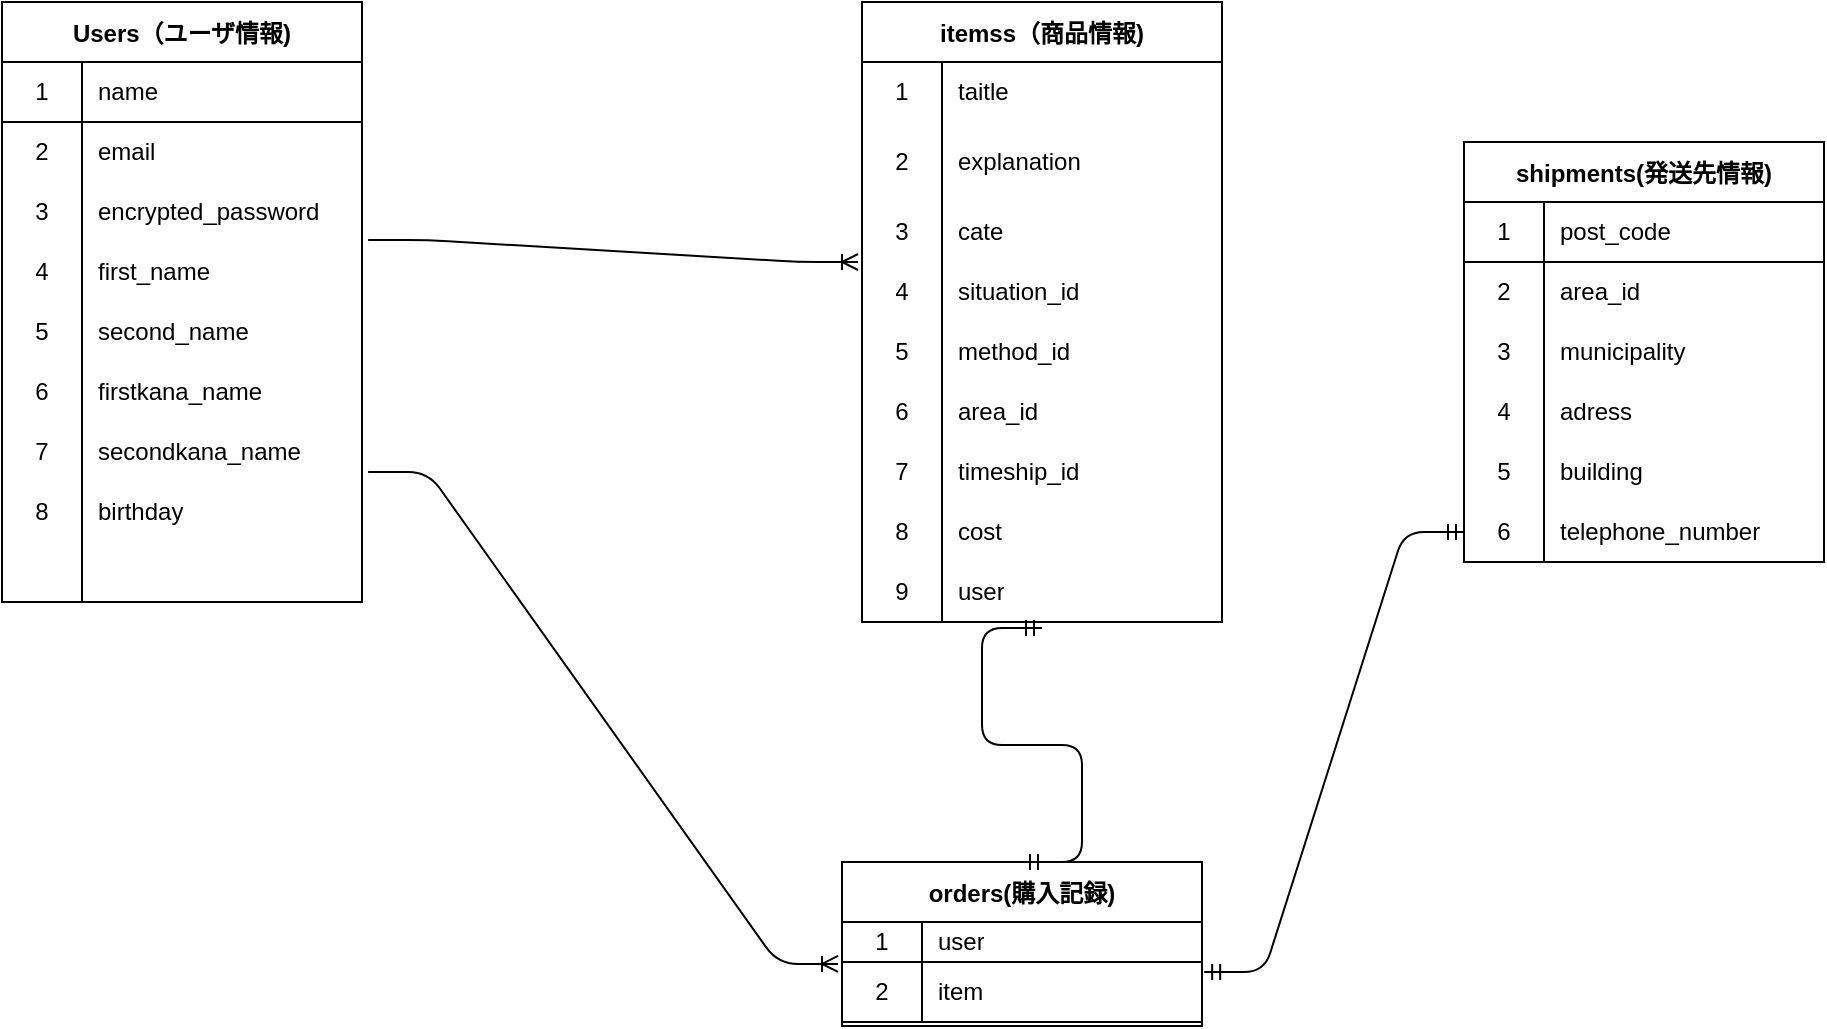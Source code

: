 <mxfile>
    <diagram id="HAmQC8g6SV_Kyie20dx6" name="ページ2">
        <mxGraphModel dx="1123" dy="850" grid="1" gridSize="10" guides="1" tooltips="1" connect="1" arrows="1" fold="1" page="1" pageScale="1" pageWidth="3300" pageHeight="4681" math="0" shadow="0">
            <root>
                <mxCell id="KKR07gXqx2WLQy3OA1vE-0"/>
                <mxCell id="KKR07gXqx2WLQy3OA1vE-1" parent="KKR07gXqx2WLQy3OA1vE-0"/>
                <mxCell id="KKR07gXqx2WLQy3OA1vE-3" value="Users（ユーザ情報)" style="shape=table;startSize=30;container=1;collapsible=0;childLayout=tableLayout;fixedRows=1;rowLines=0;fontStyle=1;align=center;pointerEvents=1;" parent="KKR07gXqx2WLQy3OA1vE-1" vertex="1">
                    <mxGeometry x="50" y="40" width="180" height="300" as="geometry"/>
                </mxCell>
                <mxCell id="KKR07gXqx2WLQy3OA1vE-4" value="" style="shape=partialRectangle;html=1;whiteSpace=wrap;collapsible=0;dropTarget=0;pointerEvents=1;fillColor=none;top=0;left=0;bottom=1;right=0;points=[[0,0.5],[1,0.5]];portConstraint=eastwest;" parent="KKR07gXqx2WLQy3OA1vE-3" vertex="1">
                    <mxGeometry y="30" width="180" height="30" as="geometry"/>
                </mxCell>
                <mxCell id="KKR07gXqx2WLQy3OA1vE-5" value="1" style="shape=partialRectangle;html=1;whiteSpace=wrap;connectable=0;fillColor=none;top=0;left=0;bottom=0;right=0;overflow=hidden;pointerEvents=1;" parent="KKR07gXqx2WLQy3OA1vE-4" vertex="1">
                    <mxGeometry width="40" height="30" as="geometry">
                        <mxRectangle width="40" height="30" as="alternateBounds"/>
                    </mxGeometry>
                </mxCell>
                <mxCell id="KKR07gXqx2WLQy3OA1vE-6" value="name" style="shape=partialRectangle;html=1;whiteSpace=wrap;connectable=0;fillColor=none;top=0;left=0;bottom=0;right=0;align=left;spacingLeft=6;overflow=hidden;pointerEvents=1;" parent="KKR07gXqx2WLQy3OA1vE-4" vertex="1">
                    <mxGeometry x="40" width="140" height="30" as="geometry">
                        <mxRectangle width="140" height="30" as="alternateBounds"/>
                    </mxGeometry>
                </mxCell>
                <mxCell id="KKR07gXqx2WLQy3OA1vE-7" value="" style="shape=partialRectangle;html=1;whiteSpace=wrap;collapsible=0;dropTarget=0;pointerEvents=1;fillColor=none;top=0;left=0;bottom=0;right=0;points=[[0,0.5],[1,0.5]];portConstraint=eastwest;" parent="KKR07gXqx2WLQy3OA1vE-3" vertex="1">
                    <mxGeometry y="60" width="180" height="30" as="geometry"/>
                </mxCell>
                <mxCell id="KKR07gXqx2WLQy3OA1vE-8" value="2" style="shape=partialRectangle;html=1;whiteSpace=wrap;connectable=0;fillColor=none;top=0;left=0;bottom=0;right=0;overflow=hidden;pointerEvents=1;" parent="KKR07gXqx2WLQy3OA1vE-7" vertex="1">
                    <mxGeometry width="40" height="30" as="geometry">
                        <mxRectangle width="40" height="30" as="alternateBounds"/>
                    </mxGeometry>
                </mxCell>
                <mxCell id="KKR07gXqx2WLQy3OA1vE-9" value="email" style="shape=partialRectangle;html=1;whiteSpace=wrap;connectable=0;fillColor=none;top=0;left=0;bottom=0;right=0;align=left;spacingLeft=6;overflow=hidden;pointerEvents=1;" parent="KKR07gXqx2WLQy3OA1vE-7" vertex="1">
                    <mxGeometry x="40" width="140" height="30" as="geometry">
                        <mxRectangle width="140" height="30" as="alternateBounds"/>
                    </mxGeometry>
                </mxCell>
                <mxCell id="KKR07gXqx2WLQy3OA1vE-10" value="" style="shape=partialRectangle;html=1;whiteSpace=wrap;collapsible=0;dropTarget=0;pointerEvents=1;fillColor=none;top=0;left=0;bottom=0;right=0;points=[[0,0.5],[1,0.5]];portConstraint=eastwest;" parent="KKR07gXqx2WLQy3OA1vE-3" vertex="1">
                    <mxGeometry y="90" width="180" height="30" as="geometry"/>
                </mxCell>
                <mxCell id="KKR07gXqx2WLQy3OA1vE-11" value="3" style="shape=partialRectangle;html=1;whiteSpace=wrap;connectable=0;fillColor=none;top=0;left=0;bottom=0;right=0;overflow=hidden;pointerEvents=1;" parent="KKR07gXqx2WLQy3OA1vE-10" vertex="1">
                    <mxGeometry width="40" height="30" as="geometry">
                        <mxRectangle width="40" height="30" as="alternateBounds"/>
                    </mxGeometry>
                </mxCell>
                <mxCell id="KKR07gXqx2WLQy3OA1vE-12" value="&lt;span style=&quot;text-align: center&quot;&gt;encrypted_password&lt;/span&gt;" style="shape=partialRectangle;html=1;whiteSpace=wrap;connectable=0;fillColor=none;top=0;left=0;bottom=0;right=0;align=left;spacingLeft=6;overflow=hidden;pointerEvents=1;" parent="KKR07gXqx2WLQy3OA1vE-10" vertex="1">
                    <mxGeometry x="40" width="140" height="30" as="geometry">
                        <mxRectangle width="140" height="30" as="alternateBounds"/>
                    </mxGeometry>
                </mxCell>
                <mxCell id="rkaXgrc3tBhw8hOlT6_f-6" style="shape=partialRectangle;html=1;whiteSpace=wrap;collapsible=0;dropTarget=0;pointerEvents=1;fillColor=none;top=0;left=0;bottom=0;right=0;points=[[0,0.5],[1,0.5]];portConstraint=eastwest;" parent="KKR07gXqx2WLQy3OA1vE-3" vertex="1">
                    <mxGeometry y="120" width="180" height="30" as="geometry"/>
                </mxCell>
                <mxCell id="rkaXgrc3tBhw8hOlT6_f-7" value="4" style="shape=partialRectangle;html=1;whiteSpace=wrap;connectable=0;fillColor=none;top=0;left=0;bottom=0;right=0;overflow=hidden;pointerEvents=1;" parent="rkaXgrc3tBhw8hOlT6_f-6" vertex="1">
                    <mxGeometry width="40" height="30" as="geometry">
                        <mxRectangle width="40" height="30" as="alternateBounds"/>
                    </mxGeometry>
                </mxCell>
                <mxCell id="rkaXgrc3tBhw8hOlT6_f-8" value="first_name" style="shape=partialRectangle;html=1;whiteSpace=wrap;connectable=0;fillColor=none;top=0;left=0;bottom=0;right=0;align=left;spacingLeft=6;overflow=hidden;pointerEvents=1;" parent="rkaXgrc3tBhw8hOlT6_f-6" vertex="1">
                    <mxGeometry x="40" width="140" height="30" as="geometry">
                        <mxRectangle width="140" height="30" as="alternateBounds"/>
                    </mxGeometry>
                </mxCell>
                <mxCell id="54lVwlNkaG2s1yDhJboX-9" style="shape=partialRectangle;html=1;whiteSpace=wrap;collapsible=0;dropTarget=0;pointerEvents=1;fillColor=none;top=0;left=0;bottom=0;right=0;points=[[0,0.5],[1,0.5]];portConstraint=eastwest;" vertex="1" parent="KKR07gXqx2WLQy3OA1vE-3">
                    <mxGeometry y="150" width="180" height="30" as="geometry"/>
                </mxCell>
                <mxCell id="54lVwlNkaG2s1yDhJboX-10" value="5" style="shape=partialRectangle;html=1;whiteSpace=wrap;connectable=0;fillColor=none;top=0;left=0;bottom=0;right=0;overflow=hidden;pointerEvents=1;" vertex="1" parent="54lVwlNkaG2s1yDhJboX-9">
                    <mxGeometry width="40" height="30" as="geometry">
                        <mxRectangle width="40" height="30" as="alternateBounds"/>
                    </mxGeometry>
                </mxCell>
                <mxCell id="54lVwlNkaG2s1yDhJboX-11" value="second_name" style="shape=partialRectangle;html=1;whiteSpace=wrap;connectable=0;fillColor=none;top=0;left=0;bottom=0;right=0;align=left;spacingLeft=6;overflow=hidden;pointerEvents=1;" vertex="1" parent="54lVwlNkaG2s1yDhJboX-9">
                    <mxGeometry x="40" width="140" height="30" as="geometry">
                        <mxRectangle width="140" height="30" as="alternateBounds"/>
                    </mxGeometry>
                </mxCell>
                <mxCell id="-XnPijY7dvxs_Y76leoy-0" style="shape=partialRectangle;html=1;whiteSpace=wrap;collapsible=0;dropTarget=0;pointerEvents=1;fillColor=none;top=0;left=0;bottom=0;right=0;points=[[0,0.5],[1,0.5]];portConstraint=eastwest;" parent="KKR07gXqx2WLQy3OA1vE-3" vertex="1">
                    <mxGeometry y="180" width="180" height="30" as="geometry"/>
                </mxCell>
                <mxCell id="-XnPijY7dvxs_Y76leoy-1" value="6" style="shape=partialRectangle;html=1;whiteSpace=wrap;connectable=0;fillColor=none;top=0;left=0;bottom=0;right=0;overflow=hidden;pointerEvents=1;" parent="-XnPijY7dvxs_Y76leoy-0" vertex="1">
                    <mxGeometry width="40" height="30" as="geometry">
                        <mxRectangle width="40" height="30" as="alternateBounds"/>
                    </mxGeometry>
                </mxCell>
                <mxCell id="-XnPijY7dvxs_Y76leoy-2" value="firstkana_name" style="shape=partialRectangle;html=1;whiteSpace=wrap;connectable=0;fillColor=none;top=0;left=0;bottom=0;right=0;align=left;spacingLeft=6;overflow=hidden;pointerEvents=1;" parent="-XnPijY7dvxs_Y76leoy-0" vertex="1">
                    <mxGeometry x="40" width="140" height="30" as="geometry">
                        <mxRectangle width="140" height="30" as="alternateBounds"/>
                    </mxGeometry>
                </mxCell>
                <mxCell id="DHd6Ukvaedl3kXXWqimH-1" style="shape=partialRectangle;html=1;whiteSpace=wrap;collapsible=0;dropTarget=0;pointerEvents=1;fillColor=none;top=0;left=0;bottom=0;right=0;points=[[0,0.5],[1,0.5]];portConstraint=eastwest;" vertex="1" parent="KKR07gXqx2WLQy3OA1vE-3">
                    <mxGeometry y="210" width="180" height="30" as="geometry"/>
                </mxCell>
                <mxCell id="DHd6Ukvaedl3kXXWqimH-2" value="7" style="shape=partialRectangle;html=1;whiteSpace=wrap;connectable=0;fillColor=none;top=0;left=0;bottom=0;right=0;overflow=hidden;pointerEvents=1;" vertex="1" parent="DHd6Ukvaedl3kXXWqimH-1">
                    <mxGeometry width="40" height="30" as="geometry">
                        <mxRectangle width="40" height="30" as="alternateBounds"/>
                    </mxGeometry>
                </mxCell>
                <mxCell id="DHd6Ukvaedl3kXXWqimH-3" value="secondkana_name" style="shape=partialRectangle;html=1;whiteSpace=wrap;connectable=0;fillColor=none;top=0;left=0;bottom=0;right=0;align=left;spacingLeft=6;overflow=hidden;pointerEvents=1;" vertex="1" parent="DHd6Ukvaedl3kXXWqimH-1">
                    <mxGeometry x="40" width="140" height="30" as="geometry">
                        <mxRectangle width="140" height="30" as="alternateBounds"/>
                    </mxGeometry>
                </mxCell>
                <mxCell id="0" style="shape=partialRectangle;html=1;whiteSpace=wrap;collapsible=0;dropTarget=0;pointerEvents=1;fillColor=none;top=0;left=0;bottom=0;right=0;points=[[0,0.5],[1,0.5]];portConstraint=eastwest;" vertex="1" parent="KKR07gXqx2WLQy3OA1vE-3">
                    <mxGeometry y="240" width="180" height="30" as="geometry"/>
                </mxCell>
                <mxCell id="1" value="8" style="shape=partialRectangle;html=1;whiteSpace=wrap;connectable=0;fillColor=none;top=0;left=0;bottom=0;right=0;overflow=hidden;pointerEvents=1;" vertex="1" parent="0">
                    <mxGeometry width="40" height="30" as="geometry">
                        <mxRectangle width="40" height="30" as="alternateBounds"/>
                    </mxGeometry>
                </mxCell>
                <mxCell id="2" value="birthday" style="shape=partialRectangle;html=1;whiteSpace=wrap;connectable=0;fillColor=none;top=0;left=0;bottom=0;right=0;align=left;spacingLeft=6;overflow=hidden;pointerEvents=1;" vertex="1" parent="0">
                    <mxGeometry x="40" width="140" height="30" as="geometry">
                        <mxRectangle width="140" height="30" as="alternateBounds"/>
                    </mxGeometry>
                </mxCell>
                <mxCell id="54lVwlNkaG2s1yDhJboX-15" style="shape=partialRectangle;html=1;whiteSpace=wrap;collapsible=0;dropTarget=0;pointerEvents=1;fillColor=none;top=0;left=0;bottom=0;right=0;points=[[0,0.5],[1,0.5]];portConstraint=eastwest;" vertex="1" parent="KKR07gXqx2WLQy3OA1vE-3">
                    <mxGeometry y="270" width="180" height="30" as="geometry"/>
                </mxCell>
                <mxCell id="54lVwlNkaG2s1yDhJboX-16" style="shape=partialRectangle;html=1;whiteSpace=wrap;connectable=0;fillColor=none;top=0;left=0;bottom=0;right=0;overflow=hidden;pointerEvents=1;" vertex="1" parent="54lVwlNkaG2s1yDhJboX-15">
                    <mxGeometry width="40" height="30" as="geometry">
                        <mxRectangle width="40" height="30" as="alternateBounds"/>
                    </mxGeometry>
                </mxCell>
                <mxCell id="54lVwlNkaG2s1yDhJboX-17" style="shape=partialRectangle;html=1;whiteSpace=wrap;connectable=0;fillColor=none;top=0;left=0;bottom=0;right=0;align=left;spacingLeft=6;overflow=hidden;pointerEvents=1;" vertex="1" parent="54lVwlNkaG2s1yDhJboX-15">
                    <mxGeometry x="40" width="140" height="30" as="geometry">
                        <mxRectangle width="140" height="30" as="alternateBounds"/>
                    </mxGeometry>
                </mxCell>
                <mxCell id="NGka-ZyRMHWDOBhIJmGR-0" value="orders(購入記録)" style="shape=table;startSize=30;container=1;collapsible=0;childLayout=tableLayout;fixedRows=1;rowLines=0;fontStyle=1;align=center;pointerEvents=1;" parent="KKR07gXqx2WLQy3OA1vE-1" vertex="1">
                    <mxGeometry x="470" y="470" width="180" height="82" as="geometry"/>
                </mxCell>
                <mxCell id="NGka-ZyRMHWDOBhIJmGR-1" value="" style="shape=partialRectangle;html=1;whiteSpace=wrap;collapsible=0;dropTarget=0;pointerEvents=1;fillColor=none;top=0;left=0;bottom=1;right=0;points=[[0,0.5],[1,0.5]];portConstraint=eastwest;" parent="NGka-ZyRMHWDOBhIJmGR-0" vertex="1">
                    <mxGeometry y="30" width="180" height="20" as="geometry"/>
                </mxCell>
                <mxCell id="NGka-ZyRMHWDOBhIJmGR-2" value="1" style="shape=partialRectangle;html=1;whiteSpace=wrap;connectable=0;fillColor=none;top=0;left=0;bottom=0;right=0;overflow=hidden;pointerEvents=1;" parent="NGka-ZyRMHWDOBhIJmGR-1" vertex="1">
                    <mxGeometry width="40" height="20" as="geometry">
                        <mxRectangle width="40" height="20" as="alternateBounds"/>
                    </mxGeometry>
                </mxCell>
                <mxCell id="NGka-ZyRMHWDOBhIJmGR-3" value="user" style="shape=partialRectangle;html=1;whiteSpace=wrap;connectable=0;fillColor=none;top=0;left=0;bottom=0;right=0;align=left;spacingLeft=6;overflow=hidden;pointerEvents=1;" parent="NGka-ZyRMHWDOBhIJmGR-1" vertex="1">
                    <mxGeometry x="40" width="140" height="20" as="geometry">
                        <mxRectangle width="140" height="20" as="alternateBounds"/>
                    </mxGeometry>
                </mxCell>
                <mxCell id="5fztz6mS7vI0I6KmodgP-0" style="shape=partialRectangle;html=1;whiteSpace=wrap;collapsible=0;dropTarget=0;pointerEvents=1;fillColor=none;top=0;left=0;bottom=1;right=0;points=[[0,0.5],[1,0.5]];portConstraint=eastwest;" vertex="1" parent="NGka-ZyRMHWDOBhIJmGR-0">
                    <mxGeometry y="50" width="180" height="30" as="geometry"/>
                </mxCell>
                <mxCell id="5fztz6mS7vI0I6KmodgP-1" value="2" style="shape=partialRectangle;html=1;whiteSpace=wrap;connectable=0;fillColor=none;top=0;left=0;bottom=0;right=0;overflow=hidden;pointerEvents=1;" vertex="1" parent="5fztz6mS7vI0I6KmodgP-0">
                    <mxGeometry width="40" height="30" as="geometry">
                        <mxRectangle width="40" height="30" as="alternateBounds"/>
                    </mxGeometry>
                </mxCell>
                <mxCell id="5fztz6mS7vI0I6KmodgP-2" value="item" style="shape=partialRectangle;html=1;whiteSpace=wrap;connectable=0;fillColor=none;top=0;left=0;bottom=0;right=0;align=left;spacingLeft=6;overflow=hidden;pointerEvents=1;" vertex="1" parent="5fztz6mS7vI0I6KmodgP-0">
                    <mxGeometry x="40" width="140" height="30" as="geometry">
                        <mxRectangle width="140" height="30" as="alternateBounds"/>
                    </mxGeometry>
                </mxCell>
                <mxCell id="qSwpKZv6dX3v5KMkahOb-0" value="itemss（商品情報)" style="shape=table;startSize=30;container=1;collapsible=0;childLayout=tableLayout;fixedRows=1;rowLines=0;fontStyle=1;align=center;pointerEvents=1;" parent="KKR07gXqx2WLQy3OA1vE-1" vertex="1">
                    <mxGeometry x="480" y="40" width="180" height="310" as="geometry"/>
                </mxCell>
                <mxCell id="qSwpKZv6dX3v5KMkahOb-4" value="" style="shape=partialRectangle;html=1;whiteSpace=wrap;collapsible=0;dropTarget=0;pointerEvents=1;fillColor=none;top=0;left=0;bottom=0;right=0;points=[[0,0.5],[1,0.5]];portConstraint=eastwest;" parent="qSwpKZv6dX3v5KMkahOb-0" vertex="1">
                    <mxGeometry y="30" width="180" height="30" as="geometry"/>
                </mxCell>
                <mxCell id="qSwpKZv6dX3v5KMkahOb-5" value="1" style="shape=partialRectangle;html=1;whiteSpace=wrap;connectable=0;fillColor=none;top=0;left=0;bottom=0;right=0;overflow=hidden;pointerEvents=1;" parent="qSwpKZv6dX3v5KMkahOb-4" vertex="1">
                    <mxGeometry width="40" height="30" as="geometry">
                        <mxRectangle width="40" height="30" as="alternateBounds"/>
                    </mxGeometry>
                </mxCell>
                <mxCell id="qSwpKZv6dX3v5KMkahOb-6" value="taitle" style="shape=partialRectangle;html=1;whiteSpace=wrap;connectable=0;fillColor=none;top=0;left=0;bottom=0;right=0;align=left;spacingLeft=6;overflow=hidden;pointerEvents=1;" parent="qSwpKZv6dX3v5KMkahOb-4" vertex="1">
                    <mxGeometry x="40" width="140" height="30" as="geometry">
                        <mxRectangle width="140" height="30" as="alternateBounds"/>
                    </mxGeometry>
                </mxCell>
                <mxCell id="qSwpKZv6dX3v5KMkahOb-7" value="" style="shape=partialRectangle;html=1;whiteSpace=wrap;collapsible=0;dropTarget=0;pointerEvents=1;fillColor=none;top=0;left=0;bottom=0;right=0;points=[[0,0.5],[1,0.5]];portConstraint=eastwest;" parent="qSwpKZv6dX3v5KMkahOb-0" vertex="1">
                    <mxGeometry y="60" width="180" height="40" as="geometry"/>
                </mxCell>
                <mxCell id="qSwpKZv6dX3v5KMkahOb-8" value="2" style="shape=partialRectangle;html=1;whiteSpace=wrap;connectable=0;fillColor=none;top=0;left=0;bottom=0;right=0;overflow=hidden;pointerEvents=1;" parent="qSwpKZv6dX3v5KMkahOb-7" vertex="1">
                    <mxGeometry width="40" height="40" as="geometry">
                        <mxRectangle width="40" height="40" as="alternateBounds"/>
                    </mxGeometry>
                </mxCell>
                <mxCell id="qSwpKZv6dX3v5KMkahOb-9" value="explanation" style="shape=partialRectangle;html=1;whiteSpace=wrap;connectable=0;fillColor=none;top=0;left=0;bottom=0;right=0;align=left;spacingLeft=6;overflow=hidden;pointerEvents=1;" parent="qSwpKZv6dX3v5KMkahOb-7" vertex="1">
                    <mxGeometry x="40" width="140" height="40" as="geometry">
                        <mxRectangle width="140" height="40" as="alternateBounds"/>
                    </mxGeometry>
                </mxCell>
                <mxCell id="54lVwlNkaG2s1yDhJboX-22" style="shape=partialRectangle;html=1;whiteSpace=wrap;collapsible=0;dropTarget=0;pointerEvents=1;fillColor=none;top=0;left=0;bottom=0;right=0;points=[[0,0.5],[1,0.5]];portConstraint=eastwest;" vertex="1" parent="qSwpKZv6dX3v5KMkahOb-0">
                    <mxGeometry y="100" width="180" height="30" as="geometry"/>
                </mxCell>
                <mxCell id="54lVwlNkaG2s1yDhJboX-23" value="3" style="shape=partialRectangle;html=1;whiteSpace=wrap;connectable=0;fillColor=none;top=0;left=0;bottom=0;right=0;overflow=hidden;pointerEvents=1;" vertex="1" parent="54lVwlNkaG2s1yDhJboX-22">
                    <mxGeometry width="40" height="30" as="geometry">
                        <mxRectangle width="40" height="30" as="alternateBounds"/>
                    </mxGeometry>
                </mxCell>
                <mxCell id="54lVwlNkaG2s1yDhJboX-24" value="cate" style="shape=partialRectangle;html=1;whiteSpace=wrap;connectable=0;fillColor=none;top=0;left=0;bottom=0;right=0;align=left;spacingLeft=6;overflow=hidden;pointerEvents=1;" vertex="1" parent="54lVwlNkaG2s1yDhJboX-22">
                    <mxGeometry x="40" width="140" height="30" as="geometry">
                        <mxRectangle width="140" height="30" as="alternateBounds"/>
                    </mxGeometry>
                </mxCell>
                <mxCell id="DHd6Ukvaedl3kXXWqimH-4" style="shape=partialRectangle;html=1;whiteSpace=wrap;collapsible=0;dropTarget=0;pointerEvents=1;fillColor=none;top=0;left=0;bottom=0;right=0;points=[[0,0.5],[1,0.5]];portConstraint=eastwest;" vertex="1" parent="qSwpKZv6dX3v5KMkahOb-0">
                    <mxGeometry y="130" width="180" height="30" as="geometry"/>
                </mxCell>
                <mxCell id="DHd6Ukvaedl3kXXWqimH-5" value="4" style="shape=partialRectangle;html=1;whiteSpace=wrap;connectable=0;fillColor=none;top=0;left=0;bottom=0;right=0;overflow=hidden;pointerEvents=1;" vertex="1" parent="DHd6Ukvaedl3kXXWqimH-4">
                    <mxGeometry width="40" height="30" as="geometry">
                        <mxRectangle width="40" height="30" as="alternateBounds"/>
                    </mxGeometry>
                </mxCell>
                <mxCell id="DHd6Ukvaedl3kXXWqimH-6" value="situation_id" style="shape=partialRectangle;html=1;whiteSpace=wrap;connectable=0;fillColor=none;top=0;left=0;bottom=0;right=0;align=left;spacingLeft=6;overflow=hidden;pointerEvents=1;" vertex="1" parent="DHd6Ukvaedl3kXXWqimH-4">
                    <mxGeometry x="40" width="140" height="30" as="geometry">
                        <mxRectangle width="140" height="30" as="alternateBounds"/>
                    </mxGeometry>
                </mxCell>
                <mxCell id="qSwpKZv6dX3v5KMkahOb-23" style="shape=partialRectangle;html=1;whiteSpace=wrap;collapsible=0;dropTarget=0;pointerEvents=1;fillColor=none;top=0;left=0;bottom=0;right=0;points=[[0,0.5],[1,0.5]];portConstraint=eastwest;" parent="qSwpKZv6dX3v5KMkahOb-0" vertex="1">
                    <mxGeometry y="160" width="180" height="30" as="geometry"/>
                </mxCell>
                <mxCell id="qSwpKZv6dX3v5KMkahOb-24" value="5" style="shape=partialRectangle;html=1;whiteSpace=wrap;connectable=0;fillColor=none;top=0;left=0;bottom=0;right=0;overflow=hidden;pointerEvents=1;" parent="qSwpKZv6dX3v5KMkahOb-23" vertex="1">
                    <mxGeometry width="40" height="30" as="geometry">
                        <mxRectangle width="40" height="30" as="alternateBounds"/>
                    </mxGeometry>
                </mxCell>
                <mxCell id="qSwpKZv6dX3v5KMkahOb-25" value="method_id" style="shape=partialRectangle;html=1;whiteSpace=wrap;connectable=0;fillColor=none;top=0;left=0;bottom=0;right=0;align=left;spacingLeft=6;overflow=hidden;pointerEvents=1;" parent="qSwpKZv6dX3v5KMkahOb-23" vertex="1">
                    <mxGeometry x="40" width="140" height="30" as="geometry">
                        <mxRectangle width="140" height="30" as="alternateBounds"/>
                    </mxGeometry>
                </mxCell>
                <mxCell id="qSwpKZv6dX3v5KMkahOb-26" style="shape=partialRectangle;html=1;whiteSpace=wrap;collapsible=0;dropTarget=0;pointerEvents=1;fillColor=none;top=0;left=0;bottom=0;right=0;points=[[0,0.5],[1,0.5]];portConstraint=eastwest;" parent="qSwpKZv6dX3v5KMkahOb-0" vertex="1">
                    <mxGeometry y="190" width="180" height="30" as="geometry"/>
                </mxCell>
                <mxCell id="qSwpKZv6dX3v5KMkahOb-27" value="6" style="shape=partialRectangle;html=1;whiteSpace=wrap;connectable=0;fillColor=none;top=0;left=0;bottom=0;right=0;overflow=hidden;pointerEvents=1;" parent="qSwpKZv6dX3v5KMkahOb-26" vertex="1">
                    <mxGeometry width="40" height="30" as="geometry">
                        <mxRectangle width="40" height="30" as="alternateBounds"/>
                    </mxGeometry>
                </mxCell>
                <mxCell id="qSwpKZv6dX3v5KMkahOb-28" value="area_id" style="shape=partialRectangle;html=1;whiteSpace=wrap;connectable=0;fillColor=none;top=0;left=0;bottom=0;right=0;align=left;spacingLeft=6;overflow=hidden;pointerEvents=1;" parent="qSwpKZv6dX3v5KMkahOb-26" vertex="1">
                    <mxGeometry x="40" width="140" height="30" as="geometry">
                        <mxRectangle width="140" height="30" as="alternateBounds"/>
                    </mxGeometry>
                </mxCell>
                <mxCell id="qSwpKZv6dX3v5KMkahOb-29" style="shape=partialRectangle;html=1;whiteSpace=wrap;collapsible=0;dropTarget=0;pointerEvents=1;fillColor=none;top=0;left=0;bottom=0;right=0;points=[[0,0.5],[1,0.5]];portConstraint=eastwest;" parent="qSwpKZv6dX3v5KMkahOb-0" vertex="1">
                    <mxGeometry y="220" width="180" height="30" as="geometry"/>
                </mxCell>
                <mxCell id="qSwpKZv6dX3v5KMkahOb-30" value="7" style="shape=partialRectangle;html=1;whiteSpace=wrap;connectable=0;fillColor=none;top=0;left=0;bottom=0;right=0;overflow=hidden;pointerEvents=1;" parent="qSwpKZv6dX3v5KMkahOb-29" vertex="1">
                    <mxGeometry width="40" height="30" as="geometry">
                        <mxRectangle width="40" height="30" as="alternateBounds"/>
                    </mxGeometry>
                </mxCell>
                <mxCell id="qSwpKZv6dX3v5KMkahOb-31" value="timeship_id" style="shape=partialRectangle;html=1;whiteSpace=wrap;connectable=0;fillColor=none;top=0;left=0;bottom=0;right=0;align=left;spacingLeft=6;overflow=hidden;pointerEvents=1;" parent="qSwpKZv6dX3v5KMkahOb-29" vertex="1">
                    <mxGeometry x="40" width="140" height="30" as="geometry">
                        <mxRectangle width="140" height="30" as="alternateBounds"/>
                    </mxGeometry>
                </mxCell>
                <mxCell id="qSwpKZv6dX3v5KMkahOb-32" style="shape=partialRectangle;html=1;whiteSpace=wrap;collapsible=0;dropTarget=0;pointerEvents=1;fillColor=none;top=0;left=0;bottom=0;right=0;points=[[0,0.5],[1,0.5]];portConstraint=eastwest;" parent="qSwpKZv6dX3v5KMkahOb-0" vertex="1">
                    <mxGeometry y="250" width="180" height="30" as="geometry"/>
                </mxCell>
                <mxCell id="qSwpKZv6dX3v5KMkahOb-33" value="8" style="shape=partialRectangle;html=1;whiteSpace=wrap;connectable=0;fillColor=none;top=0;left=0;bottom=0;right=0;overflow=hidden;pointerEvents=1;" parent="qSwpKZv6dX3v5KMkahOb-32" vertex="1">
                    <mxGeometry width="40" height="30" as="geometry">
                        <mxRectangle width="40" height="30" as="alternateBounds"/>
                    </mxGeometry>
                </mxCell>
                <mxCell id="qSwpKZv6dX3v5KMkahOb-34" value="cost" style="shape=partialRectangle;html=1;whiteSpace=wrap;connectable=0;fillColor=none;top=0;left=0;bottom=0;right=0;align=left;spacingLeft=6;overflow=hidden;pointerEvents=1;" parent="qSwpKZv6dX3v5KMkahOb-32" vertex="1">
                    <mxGeometry x="40" width="140" height="30" as="geometry">
                        <mxRectangle width="140" height="30" as="alternateBounds"/>
                    </mxGeometry>
                </mxCell>
                <mxCell id="5fztz6mS7vI0I6KmodgP-3" style="shape=partialRectangle;html=1;whiteSpace=wrap;collapsible=0;dropTarget=0;pointerEvents=1;fillColor=none;top=0;left=0;bottom=0;right=0;points=[[0,0.5],[1,0.5]];portConstraint=eastwest;" vertex="1" parent="qSwpKZv6dX3v5KMkahOb-0">
                    <mxGeometry y="280" width="180" height="30" as="geometry"/>
                </mxCell>
                <mxCell id="5fztz6mS7vI0I6KmodgP-4" value="9" style="shape=partialRectangle;html=1;whiteSpace=wrap;connectable=0;fillColor=none;top=0;left=0;bottom=0;right=0;overflow=hidden;pointerEvents=1;" vertex="1" parent="5fztz6mS7vI0I6KmodgP-3">
                    <mxGeometry width="40" height="30" as="geometry">
                        <mxRectangle width="40" height="30" as="alternateBounds"/>
                    </mxGeometry>
                </mxCell>
                <mxCell id="5fztz6mS7vI0I6KmodgP-5" value="user" style="shape=partialRectangle;html=1;whiteSpace=wrap;connectable=0;fillColor=none;top=0;left=0;bottom=0;right=0;align=left;spacingLeft=6;overflow=hidden;pointerEvents=1;" vertex="1" parent="5fztz6mS7vI0I6KmodgP-3">
                    <mxGeometry x="40" width="140" height="30" as="geometry">
                        <mxRectangle width="140" height="30" as="alternateBounds"/>
                    </mxGeometry>
                </mxCell>
                <mxCell id="DHd6Ukvaedl3kXXWqimH-7" value="" style="edgeStyle=entityRelationEdgeStyle;fontSize=12;html=1;endArrow=ERoneToMany;entryX=-0.011;entryY=0;entryDx=0;entryDy=0;entryPerimeter=0;exitX=1.017;exitY=-0.033;exitDx=0;exitDy=0;exitPerimeter=0;" edge="1" parent="KKR07gXqx2WLQy3OA1vE-1" source="rkaXgrc3tBhw8hOlT6_f-6" target="DHd6Ukvaedl3kXXWqimH-4">
                    <mxGeometry width="100" height="100" relative="1" as="geometry">
                        <mxPoint x="240" y="160" as="sourcePoint"/>
                        <mxPoint x="330" y="60" as="targetPoint"/>
                    </mxGeometry>
                </mxCell>
                <mxCell id="DHd6Ukvaedl3kXXWqimH-10" value="" style="edgeStyle=entityRelationEdgeStyle;fontSize=12;html=1;endArrow=ERoneToMany;exitX=1.017;exitY=0.833;exitDx=0;exitDy=0;exitPerimeter=0;entryX=-0.011;entryY=0.033;entryDx=0;entryDy=0;entryPerimeter=0;" edge="1" parent="KKR07gXqx2WLQy3OA1vE-1" source="DHd6Ukvaedl3kXXWqimH-1" target="5fztz6mS7vI0I6KmodgP-0">
                    <mxGeometry width="100" height="100" relative="1" as="geometry">
                        <mxPoint x="120.0" y="290" as="sourcePoint"/>
                        <mxPoint x="478.02" y="537" as="targetPoint"/>
                    </mxGeometry>
                </mxCell>
                <mxCell id="5fztz6mS7vI0I6KmodgP-9" value="shipments(発送先情報)" style="shape=table;startSize=30;container=1;collapsible=0;childLayout=tableLayout;fixedRows=1;rowLines=0;fontStyle=1;align=center;pointerEvents=1;" vertex="1" parent="KKR07gXqx2WLQy3OA1vE-1">
                    <mxGeometry x="781" y="110" width="180" height="210" as="geometry"/>
                </mxCell>
                <mxCell id="5fztz6mS7vI0I6KmodgP-10" value="" style="shape=partialRectangle;html=1;whiteSpace=wrap;collapsible=0;dropTarget=0;pointerEvents=1;fillColor=none;top=0;left=0;bottom=1;right=0;points=[[0,0.5],[1,0.5]];portConstraint=eastwest;" vertex="1" parent="5fztz6mS7vI0I6KmodgP-9">
                    <mxGeometry y="30" width="180" height="30" as="geometry"/>
                </mxCell>
                <mxCell id="5fztz6mS7vI0I6KmodgP-11" value="1" style="shape=partialRectangle;html=1;whiteSpace=wrap;connectable=0;fillColor=none;top=0;left=0;bottom=0;right=0;overflow=hidden;pointerEvents=1;" vertex="1" parent="5fztz6mS7vI0I6KmodgP-10">
                    <mxGeometry width="40" height="30" as="geometry">
                        <mxRectangle width="40" height="30" as="alternateBounds"/>
                    </mxGeometry>
                </mxCell>
                <mxCell id="5fztz6mS7vI0I6KmodgP-12" value="post_code" style="shape=partialRectangle;html=1;whiteSpace=wrap;connectable=0;fillColor=none;top=0;left=0;bottom=0;right=0;align=left;spacingLeft=6;overflow=hidden;pointerEvents=1;strokeColor=default;" vertex="1" parent="5fztz6mS7vI0I6KmodgP-10">
                    <mxGeometry x="40" width="140" height="30" as="geometry">
                        <mxRectangle width="140" height="30" as="alternateBounds"/>
                    </mxGeometry>
                </mxCell>
                <mxCell id="5fztz6mS7vI0I6KmodgP-13" value="" style="shape=partialRectangle;html=1;whiteSpace=wrap;collapsible=0;dropTarget=0;pointerEvents=1;fillColor=none;top=0;left=0;bottom=0;right=0;points=[[0,0.5],[1,0.5]];portConstraint=eastwest;" vertex="1" parent="5fztz6mS7vI0I6KmodgP-9">
                    <mxGeometry y="60" width="180" height="30" as="geometry"/>
                </mxCell>
                <mxCell id="5fztz6mS7vI0I6KmodgP-14" value="2" style="shape=partialRectangle;html=1;whiteSpace=wrap;connectable=0;fillColor=none;top=0;left=0;bottom=0;right=0;overflow=hidden;pointerEvents=1;" vertex="1" parent="5fztz6mS7vI0I6KmodgP-13">
                    <mxGeometry width="40" height="30" as="geometry">
                        <mxRectangle width="40" height="30" as="alternateBounds"/>
                    </mxGeometry>
                </mxCell>
                <mxCell id="5fztz6mS7vI0I6KmodgP-15" value="area_id" style="shape=partialRectangle;html=1;whiteSpace=wrap;connectable=0;fillColor=none;top=0;left=0;bottom=0;right=0;align=left;spacingLeft=6;overflow=hidden;pointerEvents=1;" vertex="1" parent="5fztz6mS7vI0I6KmodgP-13">
                    <mxGeometry x="40" width="140" height="30" as="geometry">
                        <mxRectangle width="140" height="30" as="alternateBounds"/>
                    </mxGeometry>
                </mxCell>
                <mxCell id="5fztz6mS7vI0I6KmodgP-19" style="shape=partialRectangle;html=1;whiteSpace=wrap;collapsible=0;dropTarget=0;pointerEvents=1;fillColor=none;top=0;left=0;bottom=0;right=0;points=[[0,0.5],[1,0.5]];portConstraint=eastwest;" vertex="1" parent="5fztz6mS7vI0I6KmodgP-9">
                    <mxGeometry y="90" width="180" height="30" as="geometry"/>
                </mxCell>
                <mxCell id="5fztz6mS7vI0I6KmodgP-20" value="3" style="shape=partialRectangle;html=1;whiteSpace=wrap;connectable=0;fillColor=none;top=0;left=0;bottom=0;right=0;overflow=hidden;pointerEvents=1;" vertex="1" parent="5fztz6mS7vI0I6KmodgP-19">
                    <mxGeometry width="40" height="30" as="geometry">
                        <mxRectangle width="40" height="30" as="alternateBounds"/>
                    </mxGeometry>
                </mxCell>
                <mxCell id="5fztz6mS7vI0I6KmodgP-21" value="municipality" style="shape=partialRectangle;html=1;whiteSpace=wrap;connectable=0;fillColor=none;top=0;left=0;bottom=0;right=0;align=left;spacingLeft=6;overflow=hidden;pointerEvents=1;" vertex="1" parent="5fztz6mS7vI0I6KmodgP-19">
                    <mxGeometry x="40" width="140" height="30" as="geometry">
                        <mxRectangle width="140" height="30" as="alternateBounds"/>
                    </mxGeometry>
                </mxCell>
                <mxCell id="5fztz6mS7vI0I6KmodgP-22" style="shape=partialRectangle;html=1;whiteSpace=wrap;collapsible=0;dropTarget=0;pointerEvents=1;fillColor=none;top=0;left=0;bottom=0;right=0;points=[[0,0.5],[1,0.5]];portConstraint=eastwest;" vertex="1" parent="5fztz6mS7vI0I6KmodgP-9">
                    <mxGeometry y="120" width="180" height="30" as="geometry"/>
                </mxCell>
                <mxCell id="5fztz6mS7vI0I6KmodgP-23" value="4" style="shape=partialRectangle;html=1;whiteSpace=wrap;connectable=0;fillColor=none;top=0;left=0;bottom=0;right=0;overflow=hidden;pointerEvents=1;" vertex="1" parent="5fztz6mS7vI0I6KmodgP-22">
                    <mxGeometry width="40" height="30" as="geometry">
                        <mxRectangle width="40" height="30" as="alternateBounds"/>
                    </mxGeometry>
                </mxCell>
                <mxCell id="5fztz6mS7vI0I6KmodgP-24" value="adress" style="shape=partialRectangle;html=1;whiteSpace=wrap;connectable=0;fillColor=none;top=0;left=0;bottom=0;right=0;align=left;spacingLeft=6;overflow=hidden;pointerEvents=1;" vertex="1" parent="5fztz6mS7vI0I6KmodgP-22">
                    <mxGeometry x="40" width="140" height="30" as="geometry">
                        <mxRectangle width="140" height="30" as="alternateBounds"/>
                    </mxGeometry>
                </mxCell>
                <mxCell id="5fztz6mS7vI0I6KmodgP-25" style="shape=partialRectangle;html=1;whiteSpace=wrap;collapsible=0;dropTarget=0;pointerEvents=1;fillColor=none;top=0;left=0;bottom=0;right=0;points=[[0,0.5],[1,0.5]];portConstraint=eastwest;" vertex="1" parent="5fztz6mS7vI0I6KmodgP-9">
                    <mxGeometry y="150" width="180" height="30" as="geometry"/>
                </mxCell>
                <mxCell id="5fztz6mS7vI0I6KmodgP-26" value="5" style="shape=partialRectangle;html=1;whiteSpace=wrap;connectable=0;fillColor=none;top=0;left=0;bottom=0;right=0;overflow=hidden;pointerEvents=1;" vertex="1" parent="5fztz6mS7vI0I6KmodgP-25">
                    <mxGeometry width="40" height="30" as="geometry">
                        <mxRectangle width="40" height="30" as="alternateBounds"/>
                    </mxGeometry>
                </mxCell>
                <mxCell id="5fztz6mS7vI0I6KmodgP-27" value="building" style="shape=partialRectangle;html=1;whiteSpace=wrap;connectable=0;fillColor=none;top=0;left=0;bottom=0;right=0;align=left;spacingLeft=6;overflow=hidden;pointerEvents=1;" vertex="1" parent="5fztz6mS7vI0I6KmodgP-25">
                    <mxGeometry x="40" width="140" height="30" as="geometry">
                        <mxRectangle width="140" height="30" as="alternateBounds"/>
                    </mxGeometry>
                </mxCell>
                <mxCell id="5fztz6mS7vI0I6KmodgP-28" style="shape=partialRectangle;html=1;whiteSpace=wrap;collapsible=0;dropTarget=0;pointerEvents=1;fillColor=none;top=0;left=0;bottom=0;right=0;points=[[0,0.5],[1,0.5]];portConstraint=eastwest;" vertex="1" parent="5fztz6mS7vI0I6KmodgP-9">
                    <mxGeometry y="180" width="180" height="30" as="geometry"/>
                </mxCell>
                <mxCell id="5fztz6mS7vI0I6KmodgP-29" value="6" style="shape=partialRectangle;html=1;whiteSpace=wrap;connectable=0;fillColor=none;top=0;left=0;bottom=0;right=0;overflow=hidden;pointerEvents=1;" vertex="1" parent="5fztz6mS7vI0I6KmodgP-28">
                    <mxGeometry width="40" height="30" as="geometry">
                        <mxRectangle width="40" height="30" as="alternateBounds"/>
                    </mxGeometry>
                </mxCell>
                <mxCell id="5fztz6mS7vI0I6KmodgP-30" value="telephone_number" style="shape=partialRectangle;html=1;whiteSpace=wrap;connectable=0;fillColor=none;top=0;left=0;bottom=0;right=0;align=left;spacingLeft=6;overflow=hidden;pointerEvents=1;" vertex="1" parent="5fztz6mS7vI0I6KmodgP-28">
                    <mxGeometry x="40" width="140" height="30" as="geometry">
                        <mxRectangle width="140" height="30" as="alternateBounds"/>
                    </mxGeometry>
                </mxCell>
                <mxCell id="5fztz6mS7vI0I6KmodgP-40" value="" style="edgeStyle=entityRelationEdgeStyle;fontSize=12;html=1;endArrow=ERmandOne;startArrow=ERmandOne;exitX=1.006;exitY=0.167;exitDx=0;exitDy=0;exitPerimeter=0;entryX=0;entryY=0.5;entryDx=0;entryDy=0;" edge="1" parent="KKR07gXqx2WLQy3OA1vE-1" source="5fztz6mS7vI0I6KmodgP-0" target="5fztz6mS7vI0I6KmodgP-28">
                    <mxGeometry width="100" height="100" relative="1" as="geometry">
                        <mxPoint x="582" y="400" as="sourcePoint"/>
                        <mxPoint x="860" y="400" as="targetPoint"/>
                    </mxGeometry>
                </mxCell>
                <mxCell id="54lVwlNkaG2s1yDhJboX-2" value="" style="edgeStyle=entityRelationEdgeStyle;fontSize=12;html=1;endArrow=ERmandOne;startArrow=ERmandOne;exitX=0.5;exitY=1.1;exitDx=0;exitDy=0;entryX=0.5;entryY=0;entryDx=0;entryDy=0;exitPerimeter=0;" edge="1" parent="KKR07gXqx2WLQy3OA1vE-1" source="5fztz6mS7vI0I6KmodgP-3" target="NGka-ZyRMHWDOBhIJmGR-0">
                    <mxGeometry width="100" height="100" relative="1" as="geometry">
                        <mxPoint x="570" y="350" as="sourcePoint"/>
                        <mxPoint x="570" y="461" as="targetPoint"/>
                    </mxGeometry>
                </mxCell>
            </root>
        </mxGraphModel>
    </diagram>
</mxfile>